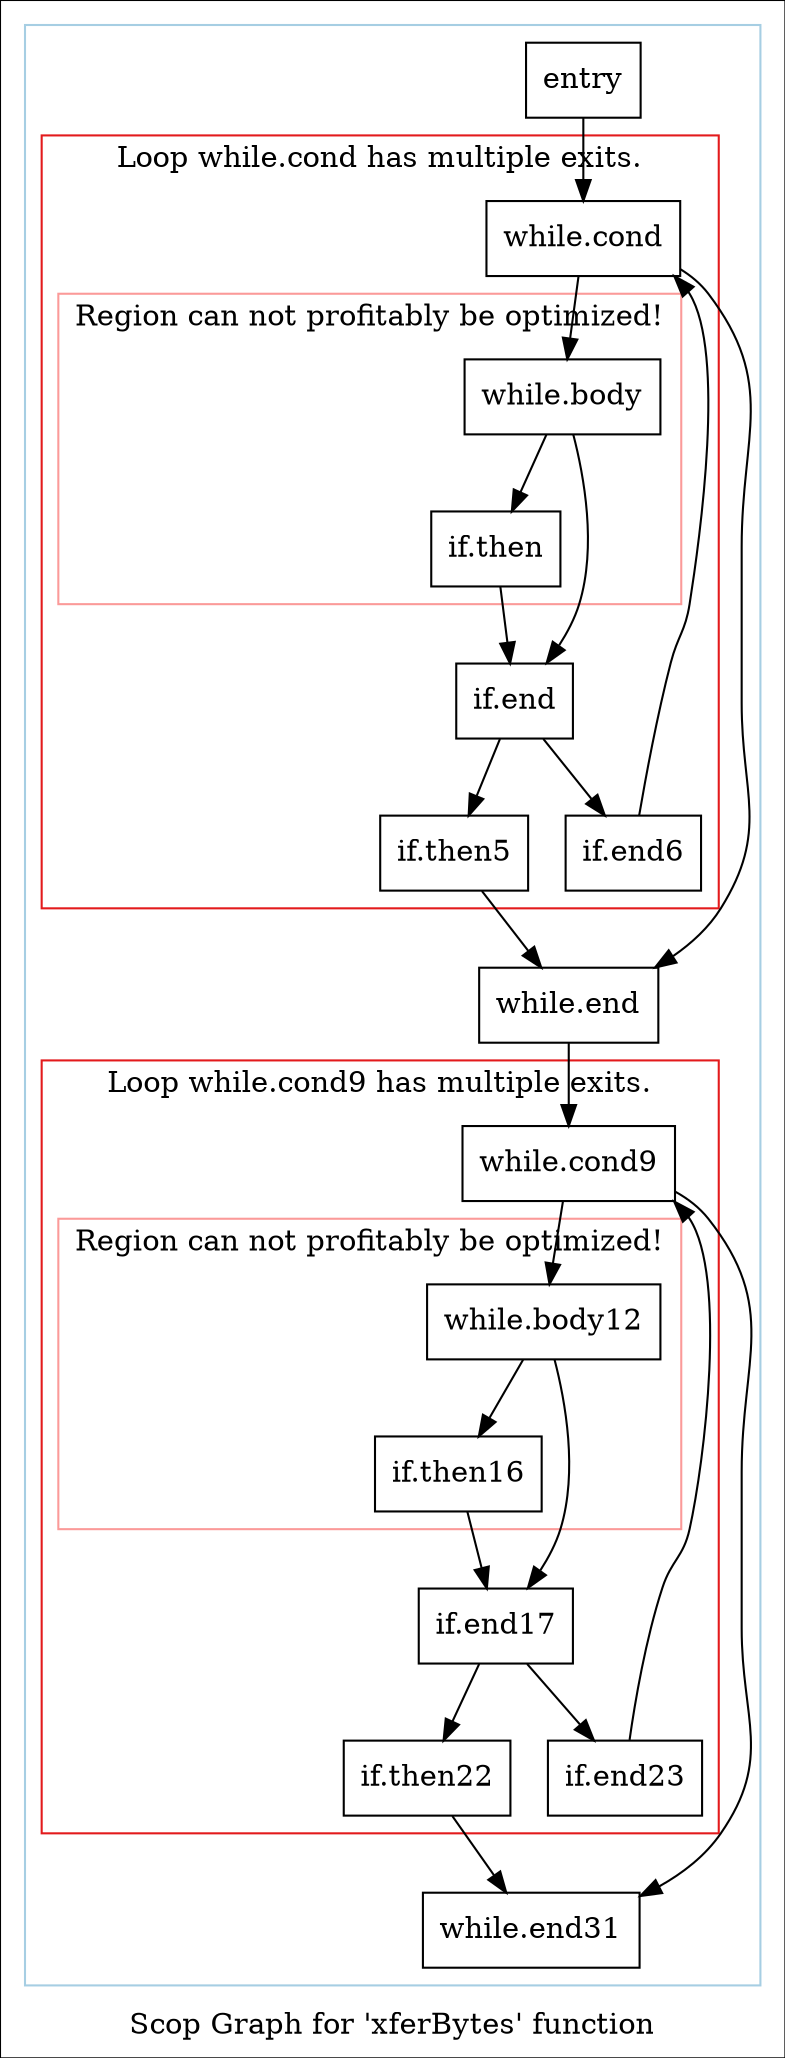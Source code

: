 digraph "Scop Graph for 'xferBytes' function" {
	label="Scop Graph for 'xferBytes' function";

	Node0x1a9ffa0 [shape=record,label="{entry}"];
	Node0x1a9ffa0 -> Node0x1a35f10;
	Node0x1a35f10 [shape=record,label="{while.cond}"];
	Node0x1a35f10 -> Node0x1a0aa40;
	Node0x1a35f10 -> Node0x1ac86a0;
	Node0x1a0aa40 [shape=record,label="{while.body}"];
	Node0x1a0aa40 -> Node0x1a9aad0;
	Node0x1a0aa40 -> Node0x1a2c380;
	Node0x1a9aad0 [shape=record,label="{if.then}"];
	Node0x1a9aad0 -> Node0x1a2c380;
	Node0x1a2c380 [shape=record,label="{if.end}"];
	Node0x1a2c380 -> Node0x1a4c900;
	Node0x1a2c380 -> Node0x1a678c0;
	Node0x1a4c900 [shape=record,label="{if.then5}"];
	Node0x1a4c900 -> Node0x1ac86a0;
	Node0x1ac86a0 [shape=record,label="{while.end}"];
	Node0x1ac86a0 -> Node0x1a4ce60;
	Node0x1a4ce60 [shape=record,label="{while.cond9}"];
	Node0x1a4ce60 -> Node0x1a826b0;
	Node0x1a4ce60 -> Node0x1ab9700;
	Node0x1a826b0 [shape=record,label="{while.body12}"];
	Node0x1a826b0 -> Node0x1a98b10;
	Node0x1a826b0 -> Node0x1a53370;
	Node0x1a98b10 [shape=record,label="{if.then16}"];
	Node0x1a98b10 -> Node0x1a53370;
	Node0x1a53370 [shape=record,label="{if.end17}"];
	Node0x1a53370 -> Node0x1a58640;
	Node0x1a53370 -> Node0x1a78d20;
	Node0x1a58640 [shape=record,label="{if.then22}"];
	Node0x1a58640 -> Node0x1ab9700;
	Node0x1ab9700 [shape=record,label="{while.end31}"];
	Node0x1a78d20 [shape=record,label="{if.end23}"];
	Node0x1a78d20 -> Node0x1a4ce60[constraint=false];
	Node0x1a678c0 [shape=record,label="{if.end6}"];
	Node0x1a678c0 -> Node0x1a35f10[constraint=false];
	colorscheme = "paired12"
        subgraph cluster_0x1b18d40 {
          label = "";
          style = solid;
          color = 1
          subgraph cluster_0x1b18c40 {
            label = "Loop while.cond has multiple exits.";
            style = solid;
            color = 6
            subgraph cluster_0x1b24430 {
              label = "Region can not profitably be optimized!";
              style = solid;
              color = 5
              Node0x1a0aa40;
              Node0x1a9aad0;
            }
            Node0x1a35f10;
            Node0x1a2c380;
            Node0x1a4c900;
            Node0x1a678c0;
          }
          subgraph cluster_0x1b244b0 {
            label = "Loop while.cond9 has multiple exits.";
            style = solid;
            color = 6
            subgraph cluster_0x1b182b0 {
              label = "Region can not profitably be optimized!";
              style = solid;
              color = 5
              Node0x1a826b0;
              Node0x1a98b10;
            }
            Node0x1a4ce60;
            Node0x1a53370;
            Node0x1a58640;
            Node0x1a78d20;
          }
          Node0x1a9ffa0;
          Node0x1ac86a0;
          Node0x1ab9700;
        }
}
